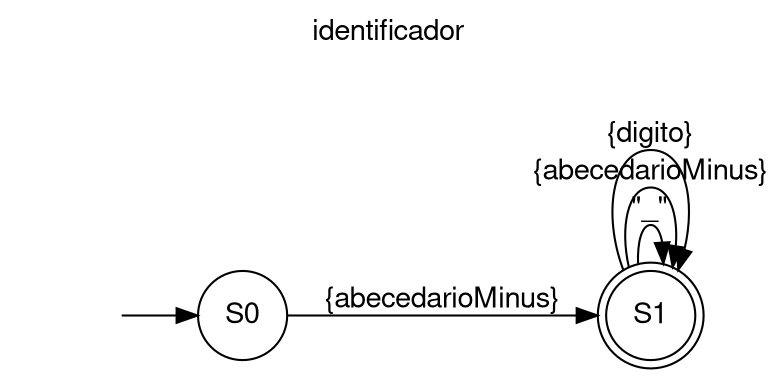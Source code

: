 digraph AFD {
labelloc="t";
    label="identificador";	fontname="Helvetica,Arial,sans-serif"
	node [fontname="Helvetica,Arial,sans-serif"]
	edge [fontname="Helvetica,Arial,sans-serif"]
	rankdir=LR;
begin[shape=none label=""];
node[shape=circle]begin->S0; 
	node [shape = doublecircle]; S1; 
node [shape = circle]; 
S0->S1 [label = "{abecedarioMinus}"];
S1->S1 [label = "\"_\""];
S1->S1 [label = "{abecedarioMinus}"];
S1->S1 [label = "{digito}"];
}
